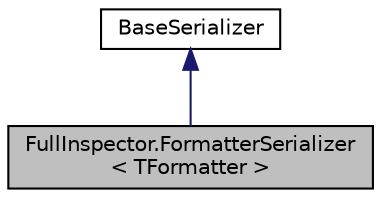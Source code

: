digraph "FullInspector.FormatterSerializer&lt; TFormatter &gt;"
{
  edge [fontname="Helvetica",fontsize="10",labelfontname="Helvetica",labelfontsize="10"];
  node [fontname="Helvetica",fontsize="10",shape=record];
  Node1 [label="FullInspector.FormatterSerializer\l\< TFormatter \>",height=0.2,width=0.4,color="black", fillcolor="grey75", style="filled" fontcolor="black"];
  Node2 -> Node1 [dir="back",color="midnightblue",fontsize="10",style="solid",fontname="Helvetica"];
  Node2 [label="BaseSerializer",height=0.2,width=0.4,color="black", fillcolor="white", style="filled",URL="$class_full_inspector_1_1_base_serializer.html",tooltip="The core API that is used for serializing and deserializing objects. "];
}
